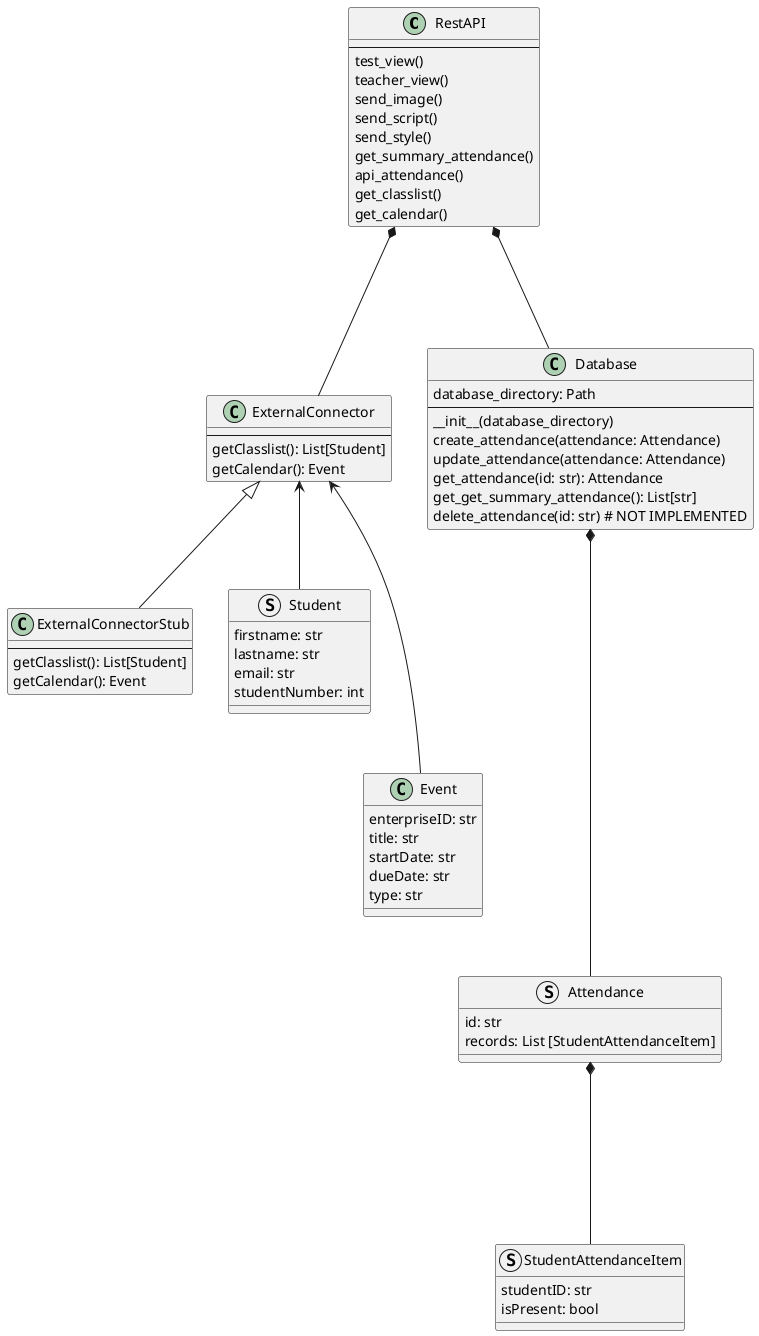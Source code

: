 @startuml
class RestAPI {
---
test_view()
teacher_view()
send_image()
send_script()
send_style()
get_summary_attendance()
api_attendance()
get_classlist()
get_calendar()
}

class ExternalConnector {
---
getClasslist(): List[Student]
getCalendar(): Event
}

class ExternalConnectorStub {
---
getClasslist(): List[Student]
getCalendar(): Event
}

class Database {
database_directory: Path
----
__init__(database_directory)
create_attendance(attendance: Attendance)
update_attendance(attendance: Attendance)
get_attendance(id: str): Attendance
get_get_summary_attendance(): List[str]
delete_attendance(id: str) # NOT IMPLEMENTED
}

struct Student {
    firstname: str
    lastname: str
    email: str
    studentNumber: int
}

class Event {
    enterpriseID: str
    title: str
    startDate: str
    dueDate: str
    type: str
}

struct Attendance {
id: str
records: List [StudentAttendanceItem]
}

struct StudentAttendanceItem {
studentID: str
isPresent: bool
}

RestAPI *--- Database
RestAPI *--- ExternalConnector
Database   *---- Attendance
Attendance *---- StudentAttendanceItem
ExternalConnector <--- Event
ExternalConnector <-- Student
ExternalConnector <|-- ExternalConnectorStub
@enduml
